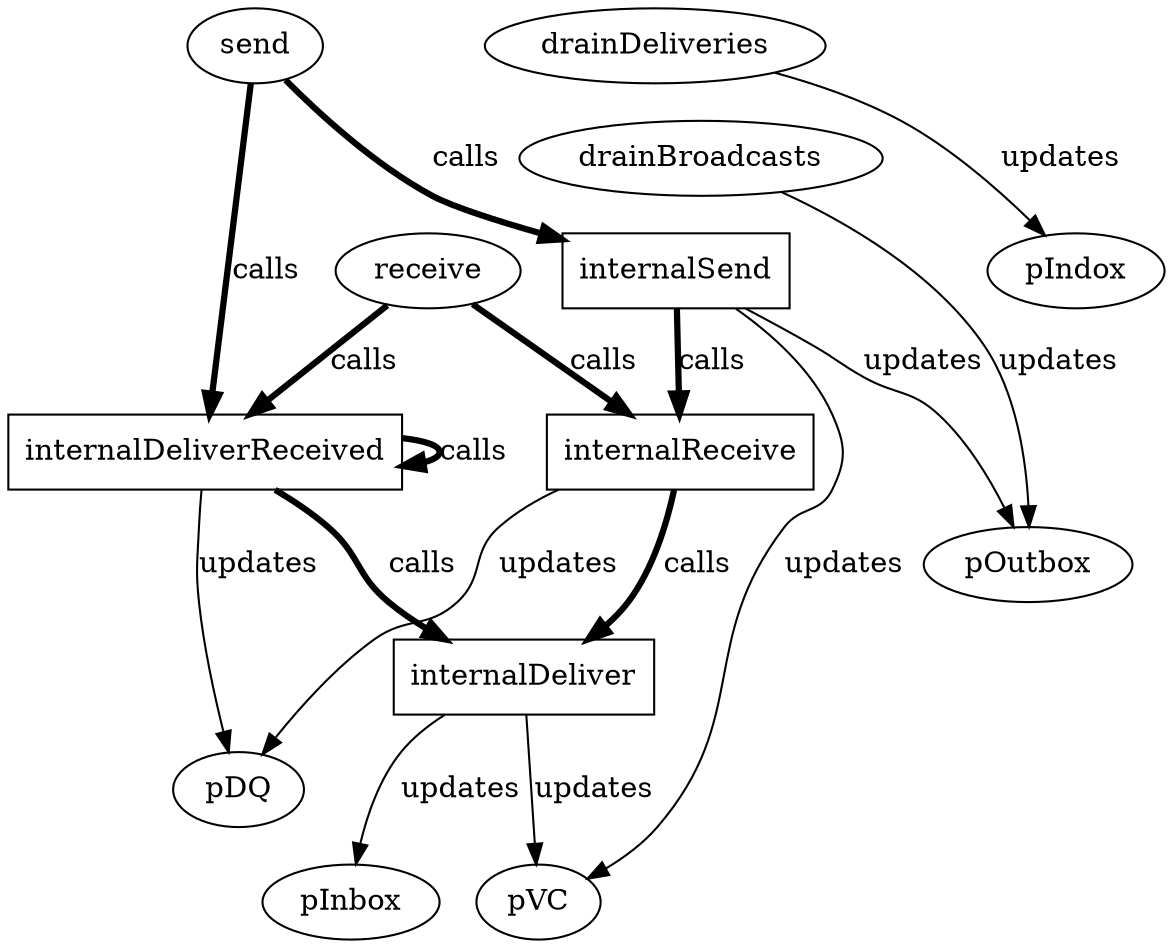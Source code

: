 digraph G {
    internalSend [shape=box];
    internalReceive [shape=box];
    internalDeliver [shape=box];
    internalDeliverReceived [shape=box];

    internalSend -> pVC [label=updates, weight=0.1];
    internalSend -> pOutbox [label=updates, weight=0.1];
    internalSend -> internalReceive [label=calls, weight=10, penwidth=3];

    internalReceive -> pDQ [label=updates, weight=0.1];
    internalReceive -> internalDeliver [label=calls, weight=10, penwidth=3];

    internalDeliver -> pVC [label=updates, weight=0.1];
    internalDeliver -> pInbox [label=updates, weight=0.1];

    internalDeliverReceived -> internalDeliver [label=calls, weight=10, penwidth=3];
    internalDeliverReceived -> internalDeliverReceived [label=calls, weight=10, penwidth=3];
    internalDeliverReceived -> pDQ [label=updates, weight=0.1];

    send -> internalSend [label=calls, weight=10, penwidth=3];
    send -> internalDeliverReceived [label=calls, weight=10, penwidth=3];

    receive -> internalReceive [label=calls, weight=10, penwidth=3];
    receive -> internalDeliverReceived [label=calls, weight=10, penwidth=3];

    drainBroadcasts -> pOutbox [label=updates, weight=0.1]
    drainDeliveries -> pIndox [label=updates, weight=0.1]
}
